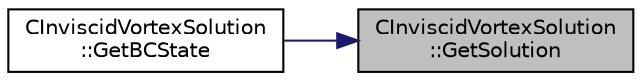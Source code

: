 digraph "CInviscidVortexSolution::GetSolution"
{
 // LATEX_PDF_SIZE
  edge [fontname="Helvetica",fontsize="10",labelfontname="Helvetica",labelfontsize="10"];
  node [fontname="Helvetica",fontsize="10",shape=record];
  rankdir="RL";
  Node1 [label="CInviscidVortexSolution\l::GetSolution",height=0.2,width=0.4,color="black", fillcolor="grey75", style="filled", fontcolor="black",tooltip="Get the exact solution at the current position and time."];
  Node1 -> Node2 [dir="back",color="midnightblue",fontsize="10",style="solid",fontname="Helvetica"];
  Node2 [label="CInviscidVortexSolution\l::GetBCState",height=0.2,width=0.4,color="black", fillcolor="white", style="filled",URL="$classCInviscidVortexSolution.html#abbc79d2bf0b4ffe72b78c554821e5a7c",tooltip="Get the boundary conditions state for an exact solution."];
}
